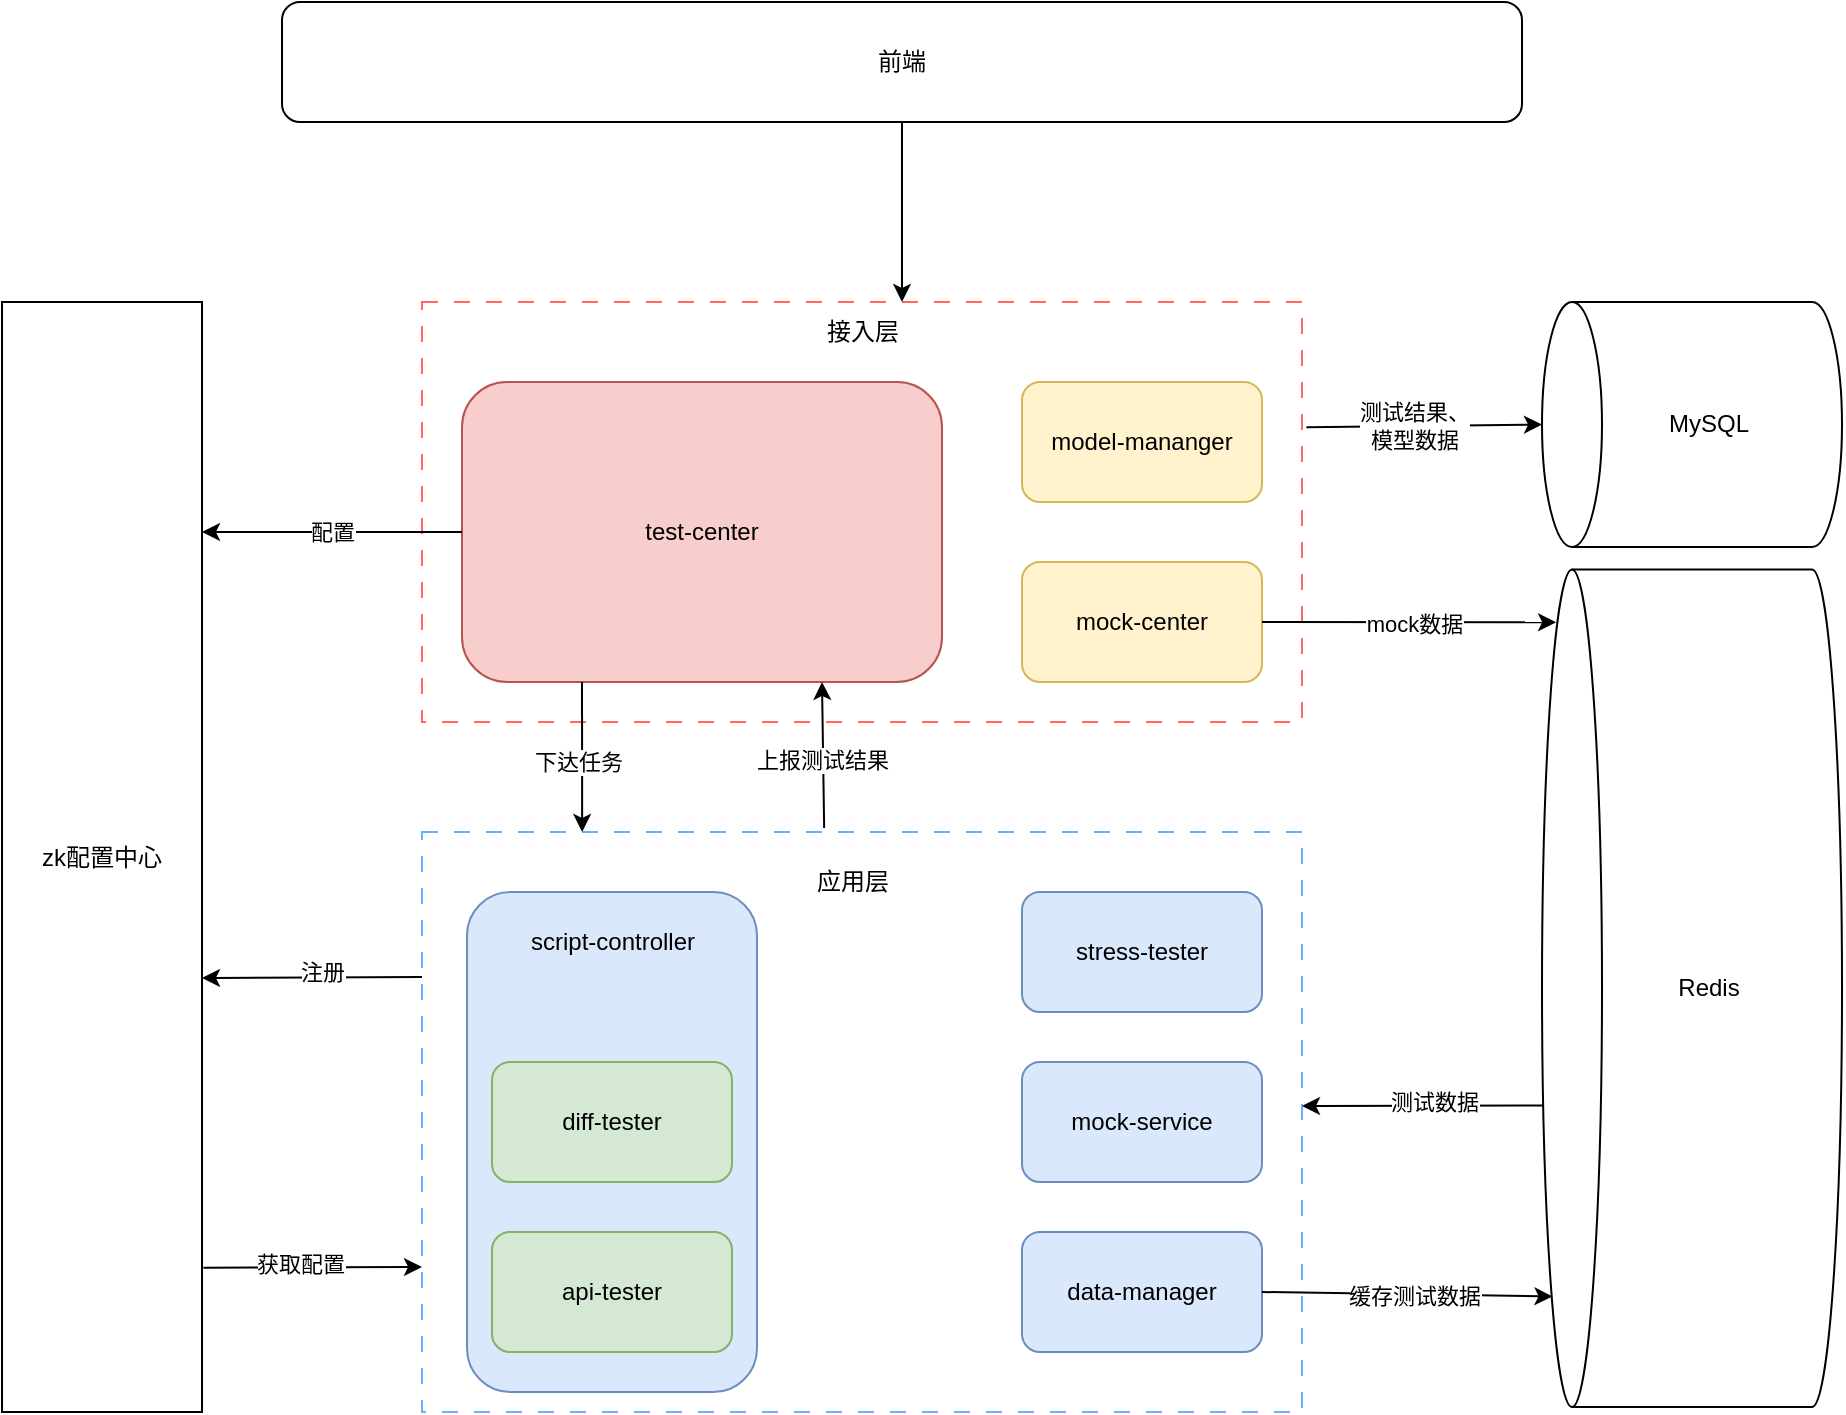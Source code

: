 <mxfile version="21.1.4" type="github">
  <diagram id="R2lEEEUBdFMjLlhIrx00" name="Page-1">
    <mxGraphModel dx="1493" dy="958" grid="1" gridSize="10" guides="1" tooltips="1" connect="1" arrows="1" fold="1" page="1" pageScale="1" pageWidth="1100" pageHeight="1700" math="0" shadow="0" extFonts="Permanent Marker^https://fonts.googleapis.com/css?family=Permanent+Marker">
      <root>
        <mxCell id="0" />
        <mxCell id="1" parent="0" />
        <mxCell id="tqpWWJY_kguOdiEwObHu-34" value="" style="rounded=0;whiteSpace=wrap;html=1;dashed=1;dashPattern=8 8;strokeColor=#66B2FF;" parent="1" vertex="1">
          <mxGeometry x="280" y="525" width="440" height="290" as="geometry" />
        </mxCell>
        <mxCell id="tqpWWJY_kguOdiEwObHu-58" value="script-controller" style="rounded=1;whiteSpace=wrap;html=1;fillColor=#dae8fc;strokeColor=#6c8ebf;" parent="1" vertex="1">
          <mxGeometry x="302.5" y="555" width="145" height="250" as="geometry" />
        </mxCell>
        <mxCell id="tqpWWJY_kguOdiEwObHu-38" value="" style="rounded=0;whiteSpace=wrap;html=1;dashed=1;dashPattern=8 8;strokeColor=#FF6666;" parent="1" vertex="1">
          <mxGeometry x="280" y="260" width="440" height="210" as="geometry" />
        </mxCell>
        <mxCell id="tqpWWJY_kguOdiEwObHu-2" value="data-manager" style="rounded=1;whiteSpace=wrap;html=1;fillColor=#dae8fc;strokeColor=#6c8ebf;" parent="1" vertex="1">
          <mxGeometry x="580" y="725" width="120" height="60" as="geometry" />
        </mxCell>
        <mxCell id="tqpWWJY_kguOdiEwObHu-3" value="stress-tester" style="rounded=1;whiteSpace=wrap;html=1;fillColor=#dae8fc;strokeColor=#6c8ebf;" parent="1" vertex="1">
          <mxGeometry x="580" y="555" width="120" height="60" as="geometry" />
        </mxCell>
        <mxCell id="tqpWWJY_kguOdiEwObHu-4" value="diff-tester" style="rounded=1;whiteSpace=wrap;html=1;fillColor=#d5e8d4;strokeColor=#82b366;" parent="1" vertex="1">
          <mxGeometry x="315" y="640" width="120" height="60" as="geometry" />
        </mxCell>
        <mxCell id="tqpWWJY_kguOdiEwObHu-5" value="api-tester" style="rounded=1;whiteSpace=wrap;html=1;fillColor=#d5e8d4;strokeColor=#82b366;" parent="1" vertex="1">
          <mxGeometry x="315" y="725" width="120" height="60" as="geometry" />
        </mxCell>
        <mxCell id="tqpWWJY_kguOdiEwObHu-6" value="" style="shape=cylinder3;whiteSpace=wrap;html=1;boundedLbl=1;backgroundOutline=1;size=15;rotation=-90;" parent="1" vertex="1">
          <mxGeometry x="853.75" y="246.25" width="122.5" height="150" as="geometry" />
        </mxCell>
        <mxCell id="tqpWWJY_kguOdiEwObHu-27" value="model-mananger" style="rounded=1;whiteSpace=wrap;html=1;fillColor=#fff2cc;strokeColor=#d6b656;" parent="1" vertex="1">
          <mxGeometry x="580" y="300" width="120" height="60" as="geometry" />
        </mxCell>
        <mxCell id="tqpWWJY_kguOdiEwObHu-31" value="test-center" style="rounded=1;whiteSpace=wrap;html=1;fillColor=#f8cecc;strokeColor=#b85450;" parent="1" vertex="1">
          <mxGeometry x="300" y="300" width="240" height="150" as="geometry" />
        </mxCell>
        <mxCell id="tqpWWJY_kguOdiEwObHu-32" value="zk配置中心" style="rounded=0;whiteSpace=wrap;html=1;" parent="1" vertex="1">
          <mxGeometry x="70" y="260" width="100" height="555" as="geometry" />
        </mxCell>
        <mxCell id="tqpWWJY_kguOdiEwObHu-35" value="应用层" style="text;html=1;align=center;verticalAlign=middle;resizable=0;points=[];autosize=1;strokeColor=none;fillColor=none;" parent="1" vertex="1">
          <mxGeometry x="465" y="535" width="60" height="30" as="geometry" />
        </mxCell>
        <mxCell id="tqpWWJY_kguOdiEwObHu-39" value="接入层" style="text;html=1;align=center;verticalAlign=middle;resizable=0;points=[];autosize=1;strokeColor=none;fillColor=none;" parent="1" vertex="1">
          <mxGeometry x="470" y="260" width="60" height="30" as="geometry" />
        </mxCell>
        <mxCell id="tqpWWJY_kguOdiEwObHu-40" value="MySQL" style="text;html=1;align=center;verticalAlign=middle;resizable=0;points=[];autosize=1;strokeColor=none;fillColor=none;" parent="1" vertex="1">
          <mxGeometry x="892.5" y="306.25" width="60" height="30" as="geometry" />
        </mxCell>
        <mxCell id="tqpWWJY_kguOdiEwObHu-41" value="" style="shape=cylinder3;whiteSpace=wrap;html=1;boundedLbl=1;backgroundOutline=1;size=15;rotation=-90;" parent="1" vertex="1">
          <mxGeometry x="705.63" y="528.13" width="418.75" height="150" as="geometry" />
        </mxCell>
        <mxCell id="tqpWWJY_kguOdiEwObHu-42" value="Redis" style="text;html=1;align=center;verticalAlign=middle;resizable=0;points=[];autosize=1;strokeColor=none;fillColor=none;" parent="1" vertex="1">
          <mxGeometry x="897.5" y="587.5" width="50" height="30" as="geometry" />
        </mxCell>
        <mxCell id="tqpWWJY_kguOdiEwObHu-43" value="前端" style="rounded=1;whiteSpace=wrap;html=1;" parent="1" vertex="1">
          <mxGeometry x="210" y="110" width="620" height="60" as="geometry" />
        </mxCell>
        <mxCell id="tqpWWJY_kguOdiEwObHu-44" value="" style="endArrow=classic;html=1;rounded=0;exitX=0.5;exitY=1;exitDx=0;exitDy=0;" parent="1" source="tqpWWJY_kguOdiEwObHu-43" edge="1">
          <mxGeometry width="50" height="50" relative="1" as="geometry">
            <mxPoint x="415" y="240" as="sourcePoint" />
            <mxPoint x="520" y="260" as="targetPoint" />
          </mxGeometry>
        </mxCell>
        <mxCell id="tqpWWJY_kguOdiEwObHu-45" value="配置" style="endArrow=classic;html=1;rounded=0;exitX=0;exitY=0.5;exitDx=0;exitDy=0;" parent="1" source="tqpWWJY_kguOdiEwObHu-31" edge="1">
          <mxGeometry width="50" height="50" relative="1" as="geometry">
            <mxPoint x="190" y="445" as="sourcePoint" />
            <mxPoint x="170" y="375" as="targetPoint" />
          </mxGeometry>
        </mxCell>
        <mxCell id="tqpWWJY_kguOdiEwObHu-46" value="" style="endArrow=classic;html=1;rounded=0;entryX=0;entryY=0.75;entryDx=0;entryDy=0;exitX=1.007;exitY=0.87;exitDx=0;exitDy=0;exitPerimeter=0;" parent="1" source="tqpWWJY_kguOdiEwObHu-32" target="tqpWWJY_kguOdiEwObHu-34" edge="1">
          <mxGeometry width="50" height="50" relative="1" as="geometry">
            <mxPoint x="170" y="670" as="sourcePoint" />
            <mxPoint x="250" y="645" as="targetPoint" />
          </mxGeometry>
        </mxCell>
        <mxCell id="tqpWWJY_kguOdiEwObHu-47" value="获取配置" style="edgeLabel;html=1;align=center;verticalAlign=middle;resizable=0;points=[];" parent="tqpWWJY_kguOdiEwObHu-46" vertex="1" connectable="0">
          <mxGeometry x="-0.109" y="2" relative="1" as="geometry">
            <mxPoint as="offset" />
          </mxGeometry>
        </mxCell>
        <mxCell id="tqpWWJY_kguOdiEwObHu-49" value="&lt;br&gt;&lt;br&gt;&lt;br&gt;&lt;br&gt;&lt;br&gt;&lt;br&gt;&lt;br&gt;&lt;br&gt;" style="endArrow=classic;html=1;rounded=0;entryX=0.5;entryY=0;entryDx=0;entryDy=0;entryPerimeter=0;exitX=1.005;exitY=0.298;exitDx=0;exitDy=0;exitPerimeter=0;" parent="1" source="tqpWWJY_kguOdiEwObHu-38" target="tqpWWJY_kguOdiEwObHu-6" edge="1">
          <mxGeometry width="50" height="50" relative="1" as="geometry">
            <mxPoint x="730" y="321" as="sourcePoint" />
            <mxPoint x="800" y="357.5" as="targetPoint" />
          </mxGeometry>
        </mxCell>
        <mxCell id="tqpWWJY_kguOdiEwObHu-56" value="测试结果、&lt;br&gt;模型数据" style="edgeLabel;html=1;align=center;verticalAlign=middle;resizable=0;points=[];" parent="tqpWWJY_kguOdiEwObHu-49" vertex="1" connectable="0">
          <mxGeometry x="-0.086" relative="1" as="geometry">
            <mxPoint as="offset" />
          </mxGeometry>
        </mxCell>
        <mxCell id="tqpWWJY_kguOdiEwObHu-50" value="" style="endArrow=classic;html=1;rounded=0;exitX=1;exitY=0.5;exitDx=0;exitDy=0;entryX=0.132;entryY=0.035;entryDx=0;entryDy=0;entryPerimeter=0;" parent="1" source="tqpWWJY_kguOdiEwObHu-2" target="tqpWWJY_kguOdiEwObHu-41" edge="1">
          <mxGeometry width="50" height="50" relative="1" as="geometry">
            <mxPoint x="790" y="765" as="sourcePoint" />
            <mxPoint x="810" y="745" as="targetPoint" />
          </mxGeometry>
        </mxCell>
        <mxCell id="tqpWWJY_kguOdiEwObHu-51" value="缓存测试数据" style="edgeLabel;html=1;align=center;verticalAlign=middle;resizable=0;points=[];" parent="tqpWWJY_kguOdiEwObHu-50" vertex="1" connectable="0">
          <mxGeometry x="0.045" y="-1" relative="1" as="geometry">
            <mxPoint as="offset" />
          </mxGeometry>
        </mxCell>
        <mxCell id="tqpWWJY_kguOdiEwObHu-57" value="" style="endArrow=classic;html=1;rounded=0;exitX=0.25;exitY=1;exitDx=0;exitDy=0;entryX=0.182;entryY=0;entryDx=0;entryDy=0;entryPerimeter=0;" parent="1" source="tqpWWJY_kguOdiEwObHu-31" target="tqpWWJY_kguOdiEwObHu-34" edge="1">
          <mxGeometry width="50" height="50" relative="1" as="geometry">
            <mxPoint x="770" y="535" as="sourcePoint" />
            <mxPoint x="820" y="485" as="targetPoint" />
          </mxGeometry>
        </mxCell>
        <mxCell id="tqpWWJY_kguOdiEwObHu-62" value="下达任务" style="edgeLabel;html=1;align=center;verticalAlign=middle;resizable=0;points=[];" parent="tqpWWJY_kguOdiEwObHu-57" vertex="1" connectable="0">
          <mxGeometry x="0.067" y="-2" relative="1" as="geometry">
            <mxPoint as="offset" />
          </mxGeometry>
        </mxCell>
        <mxCell id="tqpWWJY_kguOdiEwObHu-60" value="script-controller" style="text;html=1;align=center;verticalAlign=middle;resizable=0;points=[];autosize=1;strokeColor=none;fillColor=none;" parent="1" vertex="1">
          <mxGeometry x="320" y="565" width="110" height="30" as="geometry" />
        </mxCell>
        <mxCell id="tqpWWJY_kguOdiEwObHu-61" value="" style="endArrow=classic;html=1;rounded=0;entryX=0.75;entryY=1;entryDx=0;entryDy=0;exitX=0.457;exitY=-0.007;exitDx=0;exitDy=0;exitPerimeter=0;" parent="1" source="tqpWWJY_kguOdiEwObHu-34" target="tqpWWJY_kguOdiEwObHu-31" edge="1">
          <mxGeometry width="50" height="50" relative="1" as="geometry">
            <mxPoint x="480" y="485" as="sourcePoint" />
            <mxPoint x="510" y="475" as="targetPoint" />
          </mxGeometry>
        </mxCell>
        <mxCell id="tqpWWJY_kguOdiEwObHu-63" value="上报测试结果" style="edgeLabel;html=1;align=center;verticalAlign=middle;resizable=0;points=[];" parent="tqpWWJY_kguOdiEwObHu-61" vertex="1" connectable="0">
          <mxGeometry x="-0.068" y="1" relative="1" as="geometry">
            <mxPoint as="offset" />
          </mxGeometry>
        </mxCell>
        <mxCell id="FqlaeU87QTZWtraYd5qb-1" value="mock-center" style="rounded=1;whiteSpace=wrap;html=1;fillColor=#fff2cc;strokeColor=#d6b656;" vertex="1" parent="1">
          <mxGeometry x="580" y="390" width="120" height="60" as="geometry" />
        </mxCell>
        <mxCell id="FqlaeU87QTZWtraYd5qb-3" value="" style="endArrow=classic;html=1;rounded=0;exitX=0.36;exitY=0.005;exitDx=0;exitDy=0;exitPerimeter=0;" edge="1" parent="1" source="tqpWWJY_kguOdiEwObHu-41">
          <mxGeometry width="50" height="50" relative="1" as="geometry">
            <mxPoint x="840" y="670" as="sourcePoint" />
            <mxPoint x="720" y="662" as="targetPoint" />
          </mxGeometry>
        </mxCell>
        <mxCell id="FqlaeU87QTZWtraYd5qb-5" value="测试数据" style="edgeLabel;html=1;align=center;verticalAlign=middle;resizable=0;points=[];" vertex="1" connectable="0" parent="FqlaeU87QTZWtraYd5qb-3">
          <mxGeometry x="-0.083" y="-2" relative="1" as="geometry">
            <mxPoint as="offset" />
          </mxGeometry>
        </mxCell>
        <mxCell id="FqlaeU87QTZWtraYd5qb-2" value="mock-service" style="rounded=1;whiteSpace=wrap;html=1;fillColor=#dae8fc;strokeColor=#6c8ebf;" vertex="1" parent="1">
          <mxGeometry x="580" y="640" width="120" height="60" as="geometry" />
        </mxCell>
        <mxCell id="FqlaeU87QTZWtraYd5qb-6" value="" style="endArrow=classic;html=1;rounded=0;exitX=1;exitY=0.5;exitDx=0;exitDy=0;entryX=0.937;entryY=0.047;entryDx=0;entryDy=0;entryPerimeter=0;" edge="1" parent="1" source="FqlaeU87QTZWtraYd5qb-1" target="tqpWWJY_kguOdiEwObHu-41">
          <mxGeometry width="50" height="50" relative="1" as="geometry">
            <mxPoint x="760" y="520" as="sourcePoint" />
            <mxPoint x="800" y="430" as="targetPoint" />
          </mxGeometry>
        </mxCell>
        <mxCell id="FqlaeU87QTZWtraYd5qb-7" value="mock数据" style="edgeLabel;html=1;align=center;verticalAlign=middle;resizable=0;points=[];" vertex="1" connectable="0" parent="FqlaeU87QTZWtraYd5qb-6">
          <mxGeometry x="0.047" y="-1" relative="1" as="geometry">
            <mxPoint x="-1" as="offset" />
          </mxGeometry>
        </mxCell>
        <mxCell id="FqlaeU87QTZWtraYd5qb-8" value="" style="endArrow=classic;html=1;rounded=0;exitX=0;exitY=0.25;exitDx=0;exitDy=0;" edge="1" parent="1" source="tqpWWJY_kguOdiEwObHu-34">
          <mxGeometry width="50" height="50" relative="1" as="geometry">
            <mxPoint x="210" y="595" as="sourcePoint" />
            <mxPoint x="170" y="598" as="targetPoint" />
          </mxGeometry>
        </mxCell>
        <mxCell id="FqlaeU87QTZWtraYd5qb-9" value="注册" style="edgeLabel;html=1;align=center;verticalAlign=middle;resizable=0;points=[];" vertex="1" connectable="0" parent="FqlaeU87QTZWtraYd5qb-8">
          <mxGeometry x="-0.263" y="2" relative="1" as="geometry">
            <mxPoint x="-10" y="-5" as="offset" />
          </mxGeometry>
        </mxCell>
      </root>
    </mxGraphModel>
  </diagram>
</mxfile>
